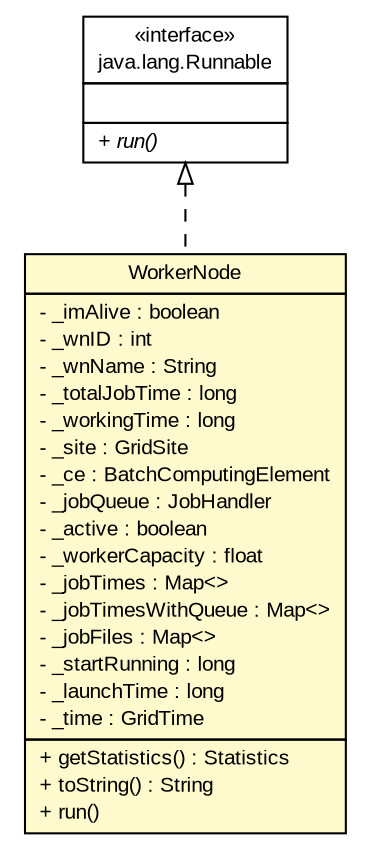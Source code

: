 #!/usr/local/bin/dot
#
# Class diagram 
# Generated by UMLGraph version R5_7_2-3-gee82a7 (http://www.umlgraph.org/)
#

digraph G {
	edge [fontname="arial",fontsize=10,labelfontname="arial",labelfontsize=10];
	node [fontname="arial",fontsize=10,shape=plaintext];
	nodesep=0.25;
	ranksep=0.5;
	// org.edg.data.replication.optorsim.WorkerNode
	c11483 [label=<<table title="org.edg.data.replication.optorsim.WorkerNode" border="0" cellborder="1" cellspacing="0" cellpadding="2" port="p" bgcolor="lemonChiffon" href="./WorkerNode.html">
		<tr><td><table border="0" cellspacing="0" cellpadding="1">
<tr><td align="center" balign="center"> WorkerNode </td></tr>
		</table></td></tr>
		<tr><td><table border="0" cellspacing="0" cellpadding="1">
<tr><td align="left" balign="left"> - _imAlive : boolean </td></tr>
<tr><td align="left" balign="left"> - _wnID : int </td></tr>
<tr><td align="left" balign="left"> - _wnName : String </td></tr>
<tr><td align="left" balign="left"> - _totalJobTime : long </td></tr>
<tr><td align="left" balign="left"> - _workingTime : long </td></tr>
<tr><td align="left" balign="left"> - _site : GridSite </td></tr>
<tr><td align="left" balign="left"> - _ce : BatchComputingElement </td></tr>
<tr><td align="left" balign="left"> - _jobQueue : JobHandler </td></tr>
<tr><td align="left" balign="left"> - _active : boolean </td></tr>
<tr><td align="left" balign="left"> - _workerCapacity : float </td></tr>
<tr><td align="left" balign="left"> - _jobTimes : Map&lt;&gt; </td></tr>
<tr><td align="left" balign="left"> - _jobTimesWithQueue : Map&lt;&gt; </td></tr>
<tr><td align="left" balign="left"> - _jobFiles : Map&lt;&gt; </td></tr>
<tr><td align="left" balign="left"> - _startRunning : long </td></tr>
<tr><td align="left" balign="left"> - _launchTime : long </td></tr>
<tr><td align="left" balign="left"> - _time : GridTime </td></tr>
		</table></td></tr>
		<tr><td><table border="0" cellspacing="0" cellpadding="1">
<tr><td align="left" balign="left"> + getStatistics() : Statistics </td></tr>
<tr><td align="left" balign="left"> + toString() : String </td></tr>
<tr><td align="left" balign="left"> + run() </td></tr>
		</table></td></tr>
		</table>>, URL="./WorkerNode.html", fontname="arial", fontcolor="black", fontsize=10.0];
	//org.edg.data.replication.optorsim.WorkerNode implements java.lang.Runnable
	c11586:p -> c11483:p [dir=back,arrowtail=empty,style=dashed];
	// java.lang.Runnable
	c11586 [label=<<table title="java.lang.Runnable" border="0" cellborder="1" cellspacing="0" cellpadding="2" port="p" href="http://java.sun.com/j2se/1.4.2/docs/api/java/lang/Runnable.html">
		<tr><td><table border="0" cellspacing="0" cellpadding="1">
<tr><td align="center" balign="center"> &#171;interface&#187; </td></tr>
<tr><td align="center" balign="center"> java.lang.Runnable </td></tr>
		</table></td></tr>
		<tr><td><table border="0" cellspacing="0" cellpadding="1">
<tr><td align="left" balign="left">  </td></tr>
		</table></td></tr>
		<tr><td><table border="0" cellspacing="0" cellpadding="1">
<tr><td align="left" balign="left"><font face="arial italic" point-size="10.0"> + run() </font></td></tr>
		</table></td></tr>
		</table>>, URL="http://java.sun.com/j2se/1.4.2/docs/api/java/lang/Runnable.html", fontname="arial", fontcolor="black", fontsize=10.0];
}

